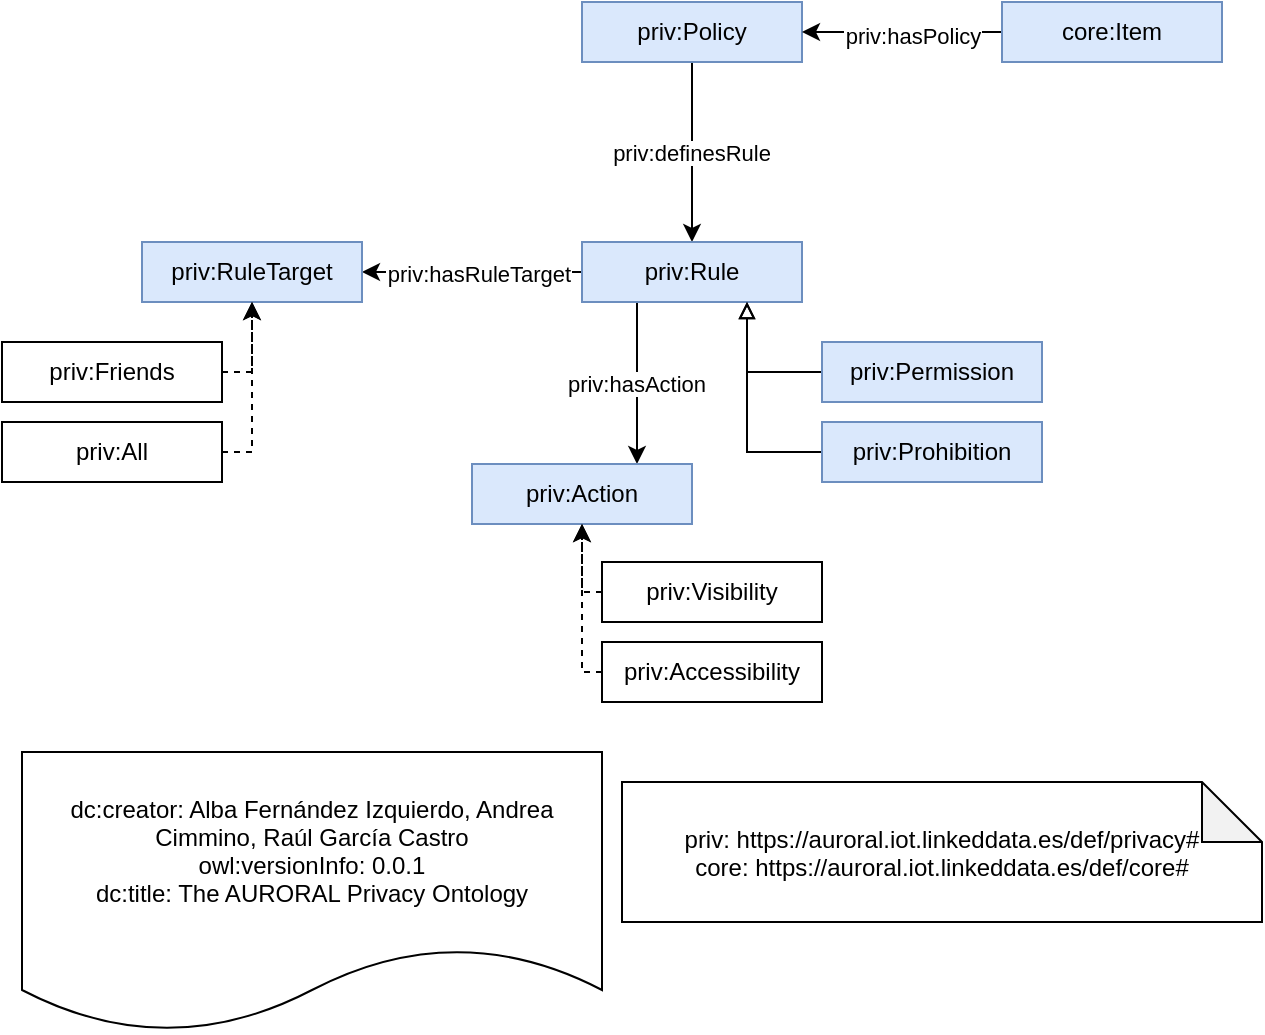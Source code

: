 <mxfile version="15.4.0" type="device"><diagram id="x7SGJyMS_2VAvonJNlFj" name="Page-1"><mxGraphModel dx="1422" dy="822" grid="1" gridSize="10" guides="1" tooltips="1" connect="1" arrows="1" fold="1" page="1" pageScale="1" pageWidth="827" pageHeight="1169" math="0" shadow="0"><root><mxCell id="0"/><mxCell id="1" parent="0"/><mxCell id="g0zH96nOjT9wecneinKK-12" value="priv:definesRule" style="edgeStyle=orthogonalEdgeStyle;rounded=0;orthogonalLoop=1;jettySize=auto;exitX=0.5;exitY=1;exitDx=0;exitDy=0;entryX=0.5;entryY=0;entryDx=0;entryDy=0;endArrow=classic;endFill=1;" parent="1" source="g0zH96nOjT9wecneinKK-1" target="g0zH96nOjT9wecneinKK-3" edge="1"><mxGeometry relative="1" as="geometry"/></mxCell><mxCell id="g0zH96nOjT9wecneinKK-1" value="priv:Policy" style="rounded=0;whiteSpace=wrap;html=1;fillColor=#dae8fc;strokeColor=#6c8ebf;" parent="1" vertex="1"><mxGeometry x="350" y="210" width="110" height="30" as="geometry"/></mxCell><mxCell id="g0zH96nOjT9wecneinKK-13" style="edgeStyle=orthogonalEdgeStyle;rounded=0;orthogonalLoop=1;jettySize=auto;html=1;exitX=0;exitY=0.5;exitDx=0;exitDy=0;entryX=1;entryY=0.5;entryDx=0;entryDy=0;endArrow=classic;endFill=1;" parent="1" source="g0zH96nOjT9wecneinKK-2" target="g0zH96nOjT9wecneinKK-1" edge="1"><mxGeometry relative="1" as="geometry"/></mxCell><mxCell id="g0zH96nOjT9wecneinKK-23" value="priv:hasPolicy" style="edgeLabel;align=center;verticalAlign=middle;resizable=0;points=[];" parent="g0zH96nOjT9wecneinKK-13" vertex="1" connectable="0"><mxGeometry x="0.229" y="1" relative="1" as="geometry"><mxPoint x="17" as="offset"/></mxGeometry></mxCell><mxCell id="g0zH96nOjT9wecneinKK-2" value="core:Item" style="rounded=0;whiteSpace=wrap;html=1;fillColor=#dae8fc;strokeColor=#6c8ebf;" parent="1" vertex="1"><mxGeometry x="560" y="210" width="110" height="30" as="geometry"/></mxCell><mxCell id="g0zH96nOjT9wecneinKK-11" value="priv:hasAction" style="edgeStyle=orthogonalEdgeStyle;rounded=0;orthogonalLoop=1;jettySize=auto;exitX=0.25;exitY=1;exitDx=0;exitDy=0;entryX=0.75;entryY=0;entryDx=0;entryDy=0;endArrow=classic;endFill=1;" parent="1" source="g0zH96nOjT9wecneinKK-3" target="g0zH96nOjT9wecneinKK-7" edge="1"><mxGeometry relative="1" as="geometry"/></mxCell><mxCell id="g0zH96nOjT9wecneinKK-14" style="edgeStyle=orthogonalEdgeStyle;rounded=0;orthogonalLoop=1;jettySize=auto;html=1;exitX=0;exitY=0.5;exitDx=0;exitDy=0;entryX=1;entryY=0.5;entryDx=0;entryDy=0;endArrow=classic;endFill=1;" parent="1" source="g0zH96nOjT9wecneinKK-3" target="g0zH96nOjT9wecneinKK-6" edge="1"><mxGeometry relative="1" as="geometry"/></mxCell><mxCell id="g0zH96nOjT9wecneinKK-24" value="priv:hasRuleTarget" style="edgeLabel;align=center;verticalAlign=middle;resizable=0;points=[];" parent="g0zH96nOjT9wecneinKK-14" vertex="1" connectable="0"><mxGeometry x="0.3" relative="1" as="geometry"><mxPoint x="20" as="offset"/></mxGeometry></mxCell><mxCell id="g0zH96nOjT9wecneinKK-3" value="priv:Rule" style="rounded=0;whiteSpace=wrap;html=1;fillColor=#dae8fc;strokeColor=#6c8ebf;" parent="1" vertex="1"><mxGeometry x="350" y="330" width="110" height="30" as="geometry"/></mxCell><mxCell id="g0zH96nOjT9wecneinKK-9" style="edgeStyle=orthogonalEdgeStyle;rounded=0;orthogonalLoop=1;jettySize=auto;html=1;exitX=0;exitY=0.5;exitDx=0;exitDy=0;entryX=0.75;entryY=1;entryDx=0;entryDy=0;endArrow=block;endFill=0;" parent="1" source="g0zH96nOjT9wecneinKK-4" target="g0zH96nOjT9wecneinKK-3" edge="1"><mxGeometry relative="1" as="geometry"/></mxCell><mxCell id="g0zH96nOjT9wecneinKK-4" value="priv:Permission" style="rounded=0;whiteSpace=wrap;html=1;fillColor=#dae8fc;strokeColor=#6c8ebf;" parent="1" vertex="1"><mxGeometry x="470" y="380" width="110" height="30" as="geometry"/></mxCell><mxCell id="g0zH96nOjT9wecneinKK-10" style="edgeStyle=orthogonalEdgeStyle;rounded=0;orthogonalLoop=1;jettySize=auto;html=1;exitX=0;exitY=0.5;exitDx=0;exitDy=0;entryX=0.75;entryY=1;entryDx=0;entryDy=0;endArrow=block;endFill=0;" parent="1" source="g0zH96nOjT9wecneinKK-5" target="g0zH96nOjT9wecneinKK-3" edge="1"><mxGeometry relative="1" as="geometry"/></mxCell><mxCell id="g0zH96nOjT9wecneinKK-5" value="priv:Prohibition" style="rounded=0;whiteSpace=wrap;html=1;fillColor=#dae8fc;strokeColor=#6c8ebf;" parent="1" vertex="1"><mxGeometry x="470" y="420" width="110" height="30" as="geometry"/></mxCell><mxCell id="g0zH96nOjT9wecneinKK-6" value="priv:RuleTarget" style="rounded=0;whiteSpace=wrap;html=1;fillColor=#dae8fc;strokeColor=#6c8ebf;" parent="1" vertex="1"><mxGeometry x="130" y="330" width="110" height="30" as="geometry"/></mxCell><mxCell id="g0zH96nOjT9wecneinKK-7" value="priv:Action" style="rounded=0;whiteSpace=wrap;html=1;fillColor=#dae8fc;strokeColor=#6c8ebf;" parent="1" vertex="1"><mxGeometry x="295" y="441" width="110" height="30" as="geometry"/></mxCell><mxCell id="g0zH96nOjT9wecneinKK-21" style="edgeStyle=orthogonalEdgeStyle;rounded=0;orthogonalLoop=1;jettySize=auto;html=1;exitX=0;exitY=0.5;exitDx=0;exitDy=0;entryX=0.5;entryY=1;entryDx=0;entryDy=0;dashed=1;endArrow=classic;endFill=1;" parent="1" source="g0zH96nOjT9wecneinKK-15" target="g0zH96nOjT9wecneinKK-7" edge="1"><mxGeometry relative="1" as="geometry"/></mxCell><mxCell id="g0zH96nOjT9wecneinKK-15" value="priv:Visibility" style="rounded=0;whiteSpace=wrap;html=1;" parent="1" vertex="1"><mxGeometry x="360" y="490" width="110" height="30" as="geometry"/></mxCell><mxCell id="g0zH96nOjT9wecneinKK-22" style="edgeStyle=orthogonalEdgeStyle;rounded=0;orthogonalLoop=1;jettySize=auto;html=1;exitX=0;exitY=0.5;exitDx=0;exitDy=0;entryX=0.5;entryY=1;entryDx=0;entryDy=0;dashed=1;endArrow=classic;endFill=1;" parent="1" source="g0zH96nOjT9wecneinKK-16" target="g0zH96nOjT9wecneinKK-7" edge="1"><mxGeometry relative="1" as="geometry"><Array as="points"><mxPoint x="350" y="545"/></Array></mxGeometry></mxCell><mxCell id="g0zH96nOjT9wecneinKK-16" value="priv:Accessibility" style="rounded=0;whiteSpace=wrap;html=1;" parent="1" vertex="1"><mxGeometry x="360" y="530" width="110" height="30" as="geometry"/></mxCell><mxCell id="g0zH96nOjT9wecneinKK-19" style="edgeStyle=orthogonalEdgeStyle;rounded=0;orthogonalLoop=1;jettySize=auto;html=1;exitX=1;exitY=0.5;exitDx=0;exitDy=0;entryX=0.5;entryY=1;entryDx=0;entryDy=0;endArrow=classic;endFill=1;dashed=1;" parent="1" source="g0zH96nOjT9wecneinKK-17" target="g0zH96nOjT9wecneinKK-6" edge="1"><mxGeometry relative="1" as="geometry"/></mxCell><mxCell id="g0zH96nOjT9wecneinKK-17" value="priv:Friends" style="rounded=0;whiteSpace=wrap;html=1;" parent="1" vertex="1"><mxGeometry x="60" y="380" width="110" height="30" as="geometry"/></mxCell><mxCell id="g0zH96nOjT9wecneinKK-20" style="edgeStyle=orthogonalEdgeStyle;rounded=0;orthogonalLoop=1;jettySize=auto;html=1;exitX=1;exitY=0.5;exitDx=0;exitDy=0;entryX=0.5;entryY=1;entryDx=0;entryDy=0;endArrow=classic;endFill=1;dashed=1;" parent="1" source="g0zH96nOjT9wecneinKK-18" target="g0zH96nOjT9wecneinKK-6" edge="1"><mxGeometry relative="1" as="geometry"><Array as="points"><mxPoint x="185" y="435"/></Array></mxGeometry></mxCell><mxCell id="g0zH96nOjT9wecneinKK-18" value="priv:All" style="rounded=0;whiteSpace=wrap;html=1;" parent="1" vertex="1"><mxGeometry x="60" y="420" width="110" height="30" as="geometry"/></mxCell><mxCell id="CI0CYpNvQoqiqLplJiGj-1" value="dc:creator: Alba Fernández Izquierdo, Andrea &#10;Cimmino, Raúl García Castro&#10;owl:versionInfo: 0.0.1&#10;dc:title: The AURORAL Privacy Ontology" style="shape=document;boundedLbl=1;fontStyle=0" parent="1" vertex="1"><mxGeometry x="70" y="585" width="290" height="140" as="geometry"/></mxCell><mxCell id="CI0CYpNvQoqiqLplJiGj-3" value="priv: https://auroral.iot.linkeddata.es/def/privacy#&#10;core: https://auroral.iot.linkeddata.es/def/core#" style="shape=note;backgroundOutline=1;darkOpacity=0.05;" parent="1" vertex="1"><mxGeometry x="370" y="600" width="320" height="70" as="geometry"/></mxCell></root></mxGraphModel></diagram></mxfile>
